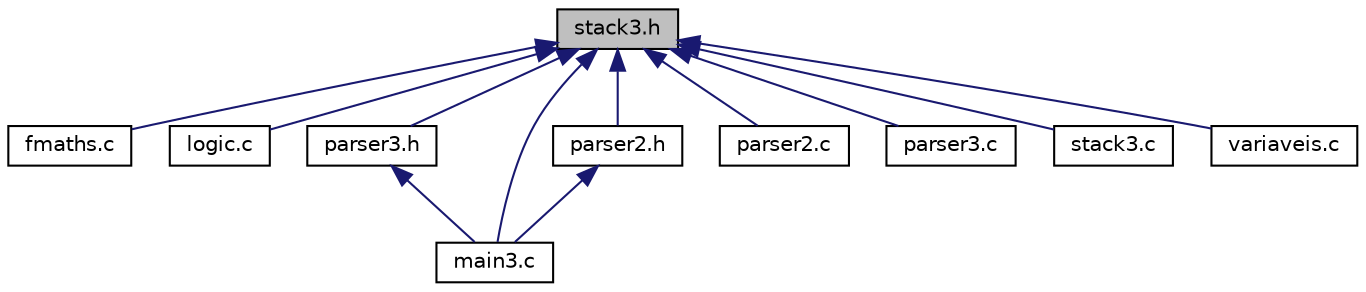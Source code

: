 digraph "stack3.h"
{
 // LATEX_PDF_SIZE
  edge [fontname="Helvetica",fontsize="10",labelfontname="Helvetica",labelfontsize="10"];
  node [fontname="Helvetica",fontsize="10",shape=record];
  Node1 [label="stack3.h",height=0.2,width=0.4,color="black", fillcolor="grey75", style="filled", fontcolor="black",tooltip=" "];
  Node1 -> Node2 [dir="back",color="midnightblue",fontsize="10",style="solid"];
  Node2 [label="fmaths.c",height=0.2,width=0.4,color="black", fillcolor="white", style="filled",URL="$fmaths_8c.html",tooltip=" "];
  Node1 -> Node3 [dir="back",color="midnightblue",fontsize="10",style="solid"];
  Node3 [label="logic.c",height=0.2,width=0.4,color="black", fillcolor="white", style="filled",URL="$logic_8c.html",tooltip=" "];
  Node1 -> Node4 [dir="back",color="midnightblue",fontsize="10",style="solid"];
  Node4 [label="parser3.h",height=0.2,width=0.4,color="black", fillcolor="white", style="filled",URL="$parser3_8h.html",tooltip=" "];
  Node4 -> Node5 [dir="back",color="midnightblue",fontsize="10",style="solid"];
  Node5 [label="main3.c",height=0.2,width=0.4,color="black", fillcolor="white", style="filled",URL="$main3_8c.html",tooltip=" "];
  Node1 -> Node6 [dir="back",color="midnightblue",fontsize="10",style="solid"];
  Node6 [label="parser2.h",height=0.2,width=0.4,color="black", fillcolor="white", style="filled",URL="$parser2_8h.html",tooltip=" "];
  Node6 -> Node5 [dir="back",color="midnightblue",fontsize="10",style="solid"];
  Node1 -> Node5 [dir="back",color="midnightblue",fontsize="10",style="solid"];
  Node1 -> Node7 [dir="back",color="midnightblue",fontsize="10",style="solid"];
  Node7 [label="parser2.c",height=0.2,width=0.4,color="black", fillcolor="white", style="filled",URL="$parser2_8c.html",tooltip=" "];
  Node1 -> Node8 [dir="back",color="midnightblue",fontsize="10",style="solid"];
  Node8 [label="parser3.c",height=0.2,width=0.4,color="black", fillcolor="white", style="filled",URL="$parser3_8c.html",tooltip=" "];
  Node1 -> Node9 [dir="back",color="midnightblue",fontsize="10",style="solid"];
  Node9 [label="stack3.c",height=0.2,width=0.4,color="black", fillcolor="white", style="filled",URL="$stack3_8c.html",tooltip=" "];
  Node1 -> Node10 [dir="back",color="midnightblue",fontsize="10",style="solid"];
  Node10 [label="variaveis.c",height=0.2,width=0.4,color="black", fillcolor="white", style="filled",URL="$variaveis_8c.html",tooltip=" "];
}
